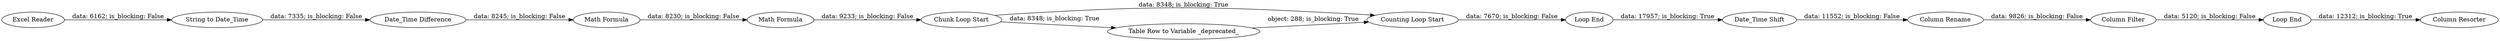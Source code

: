 digraph {
	"-6224952653715767634_66" [label="Date_Time Shift"]
	"-6224952653715767634_58" [label="String to Date_Time"]
	"-6224952653715767634_64" [label="Counting Loop Start"]
	"-6224952653715767634_67" [label="Math Formula"]
	"-6224952653715767634_65" [label="Table Row to Variable _deprecated_"]
	"-6224952653715767634_71" [label="Column Resorter"]
	"-6224952653715767634_68" [label="Loop End"]
	"-6224952653715767634_70" [label="Column Rename"]
	"-6224952653715767634_62" [label="Math Formula"]
	"-6224952653715767634_69" [label="Column Filter"]
	"-6224952653715767634_59" [label="Date_Time Difference"]
	"-6224952653715767634_63" [label="Loop End"]
	"-6224952653715767634_72" [label="Chunk Loop Start"]
	"-6224952653715767634_57" [label="Excel Reader"]
	"-6224952653715767634_63" -> "-6224952653715767634_66" [label="data: 17957; is_blocking: True"]
	"-6224952653715767634_66" -> "-6224952653715767634_70" [label="data: 11552; is_blocking: False"]
	"-6224952653715767634_68" -> "-6224952653715767634_71" [label="data: 12312; is_blocking: True"]
	"-6224952653715767634_58" -> "-6224952653715767634_59" [label="data: 7335; is_blocking: False"]
	"-6224952653715767634_69" -> "-6224952653715767634_68" [label="data: 5120; is_blocking: False"]
	"-6224952653715767634_57" -> "-6224952653715767634_58" [label="data: 6162; is_blocking: False"]
	"-6224952653715767634_72" -> "-6224952653715767634_65" [label="data: 8348; is_blocking: True"]
	"-6224952653715767634_62" -> "-6224952653715767634_67" [label="data: 8230; is_blocking: False"]
	"-6224952653715767634_64" -> "-6224952653715767634_63" [label="data: 7670; is_blocking: False"]
	"-6224952653715767634_59" -> "-6224952653715767634_62" [label="data: 8245; is_blocking: False"]
	"-6224952653715767634_65" -> "-6224952653715767634_64" [label="object: 288; is_blocking: True"]
	"-6224952653715767634_67" -> "-6224952653715767634_72" [label="data: 9233; is_blocking: False"]
	"-6224952653715767634_70" -> "-6224952653715767634_69" [label="data: 9826; is_blocking: False"]
	"-6224952653715767634_72" -> "-6224952653715767634_64" [label="data: 8348; is_blocking: True"]
	rankdir=LR
}
